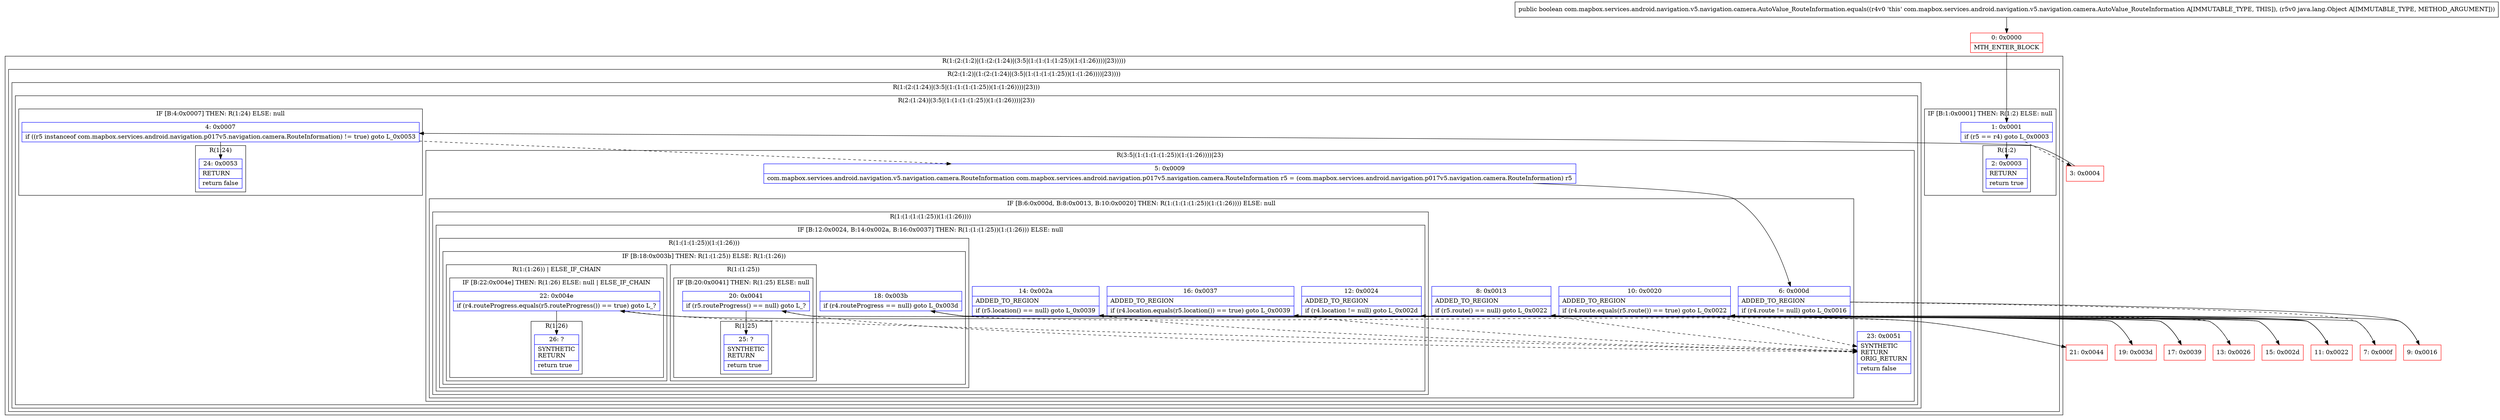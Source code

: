 digraph "CFG forcom.mapbox.services.android.navigation.v5.navigation.camera.AutoValue_RouteInformation.equals(Ljava\/lang\/Object;)Z" {
subgraph cluster_Region_2132325572 {
label = "R(1:(2:(1:2)|(1:(2:(1:24)|(3:5|(1:(1:(1:(1:25))(1:(1:26))))|23)))))";
node [shape=record,color=blue];
subgraph cluster_Region_1408939019 {
label = "R(2:(1:2)|(1:(2:(1:24)|(3:5|(1:(1:(1:(1:25))(1:(1:26))))|23))))";
node [shape=record,color=blue];
subgraph cluster_IfRegion_767179535 {
label = "IF [B:1:0x0001] THEN: R(1:2) ELSE: null";
node [shape=record,color=blue];
Node_1 [shape=record,label="{1\:\ 0x0001|if (r5 == r4) goto L_0x0003\l}"];
subgraph cluster_Region_1132039574 {
label = "R(1:2)";
node [shape=record,color=blue];
Node_2 [shape=record,label="{2\:\ 0x0003|RETURN\l|return true\l}"];
}
}
subgraph cluster_Region_2038284201 {
label = "R(1:(2:(1:24)|(3:5|(1:(1:(1:(1:25))(1:(1:26))))|23)))";
node [shape=record,color=blue];
subgraph cluster_Region_2132870753 {
label = "R(2:(1:24)|(3:5|(1:(1:(1:(1:25))(1:(1:26))))|23))";
node [shape=record,color=blue];
subgraph cluster_IfRegion_54470857 {
label = "IF [B:4:0x0007] THEN: R(1:24) ELSE: null";
node [shape=record,color=blue];
Node_4 [shape=record,label="{4\:\ 0x0007|if ((r5 instanceof com.mapbox.services.android.navigation.p017v5.navigation.camera.RouteInformation) != true) goto L_0x0053\l}"];
subgraph cluster_Region_203751429 {
label = "R(1:24)";
node [shape=record,color=blue];
Node_24 [shape=record,label="{24\:\ 0x0053|RETURN\l|return false\l}"];
}
}
subgraph cluster_Region_1054610018 {
label = "R(3:5|(1:(1:(1:(1:25))(1:(1:26))))|23)";
node [shape=record,color=blue];
Node_5 [shape=record,label="{5\:\ 0x0009|com.mapbox.services.android.navigation.v5.navigation.camera.RouteInformation com.mapbox.services.android.navigation.p017v5.navigation.camera.RouteInformation r5 = (com.mapbox.services.android.navigation.p017v5.navigation.camera.RouteInformation) r5\l}"];
subgraph cluster_IfRegion_618571004 {
label = "IF [B:6:0x000d, B:8:0x0013, B:10:0x0020] THEN: R(1:(1:(1:(1:25))(1:(1:26)))) ELSE: null";
node [shape=record,color=blue];
Node_6 [shape=record,label="{6\:\ 0x000d|ADDED_TO_REGION\l|if (r4.route != null) goto L_0x0016\l}"];
Node_8 [shape=record,label="{8\:\ 0x0013|ADDED_TO_REGION\l|if (r5.route() == null) goto L_0x0022\l}"];
Node_10 [shape=record,label="{10\:\ 0x0020|ADDED_TO_REGION\l|if (r4.route.equals(r5.route()) == true) goto L_0x0022\l}"];
subgraph cluster_Region_405894879 {
label = "R(1:(1:(1:(1:25))(1:(1:26))))";
node [shape=record,color=blue];
subgraph cluster_IfRegion_1723222872 {
label = "IF [B:12:0x0024, B:14:0x002a, B:16:0x0037] THEN: R(1:(1:(1:25))(1:(1:26))) ELSE: null";
node [shape=record,color=blue];
Node_12 [shape=record,label="{12\:\ 0x0024|ADDED_TO_REGION\l|if (r4.location != null) goto L_0x002d\l}"];
Node_14 [shape=record,label="{14\:\ 0x002a|ADDED_TO_REGION\l|if (r5.location() == null) goto L_0x0039\l}"];
Node_16 [shape=record,label="{16\:\ 0x0037|ADDED_TO_REGION\l|if (r4.location.equals(r5.location()) == true) goto L_0x0039\l}"];
subgraph cluster_Region_1867807158 {
label = "R(1:(1:(1:25))(1:(1:26)))";
node [shape=record,color=blue];
subgraph cluster_IfRegion_366444021 {
label = "IF [B:18:0x003b] THEN: R(1:(1:25)) ELSE: R(1:(1:26))";
node [shape=record,color=blue];
Node_18 [shape=record,label="{18\:\ 0x003b|if (r4.routeProgress == null) goto L_0x003d\l}"];
subgraph cluster_Region_836137570 {
label = "R(1:(1:25))";
node [shape=record,color=blue];
subgraph cluster_IfRegion_1831958114 {
label = "IF [B:20:0x0041] THEN: R(1:25) ELSE: null";
node [shape=record,color=blue];
Node_20 [shape=record,label="{20\:\ 0x0041|if (r5.routeProgress() == null) goto L_?\l}"];
subgraph cluster_Region_574782729 {
label = "R(1:25)";
node [shape=record,color=blue];
Node_25 [shape=record,label="{25\:\ ?|SYNTHETIC\lRETURN\l|return true\l}"];
}
}
}
subgraph cluster_Region_1855400254 {
label = "R(1:(1:26)) | ELSE_IF_CHAIN\l";
node [shape=record,color=blue];
subgraph cluster_IfRegion_866137764 {
label = "IF [B:22:0x004e] THEN: R(1:26) ELSE: null | ELSE_IF_CHAIN\l";
node [shape=record,color=blue];
Node_22 [shape=record,label="{22\:\ 0x004e|if (r4.routeProgress.equals(r5.routeProgress()) == true) goto L_?\l}"];
subgraph cluster_Region_1073859020 {
label = "R(1:26)";
node [shape=record,color=blue];
Node_26 [shape=record,label="{26\:\ ?|SYNTHETIC\lRETURN\l|return true\l}"];
}
}
}
}
}
}
}
}
Node_23 [shape=record,label="{23\:\ 0x0051|SYNTHETIC\lRETURN\lORIG_RETURN\l|return false\l}"];
}
}
}
}
}
Node_0 [shape=record,color=red,label="{0\:\ 0x0000|MTH_ENTER_BLOCK\l}"];
Node_3 [shape=record,color=red,label="{3\:\ 0x0004}"];
Node_7 [shape=record,color=red,label="{7\:\ 0x000f}"];
Node_9 [shape=record,color=red,label="{9\:\ 0x0016}"];
Node_11 [shape=record,color=red,label="{11\:\ 0x0022}"];
Node_13 [shape=record,color=red,label="{13\:\ 0x0026}"];
Node_15 [shape=record,color=red,label="{15\:\ 0x002d}"];
Node_17 [shape=record,color=red,label="{17\:\ 0x0039}"];
Node_19 [shape=record,color=red,label="{19\:\ 0x003d}"];
Node_21 [shape=record,color=red,label="{21\:\ 0x0044}"];
MethodNode[shape=record,label="{public boolean com.mapbox.services.android.navigation.v5.navigation.camera.AutoValue_RouteInformation.equals((r4v0 'this' com.mapbox.services.android.navigation.v5.navigation.camera.AutoValue_RouteInformation A[IMMUTABLE_TYPE, THIS]), (r5v0 java.lang.Object A[IMMUTABLE_TYPE, METHOD_ARGUMENT])) }"];
MethodNode -> Node_0;
Node_1 -> Node_2;
Node_1 -> Node_3[style=dashed];
Node_4 -> Node_5[style=dashed];
Node_4 -> Node_24;
Node_5 -> Node_6;
Node_6 -> Node_7[style=dashed];
Node_6 -> Node_9;
Node_8 -> Node_23[style=dashed];
Node_8 -> Node_11;
Node_10 -> Node_11;
Node_10 -> Node_23[style=dashed];
Node_12 -> Node_13[style=dashed];
Node_12 -> Node_15;
Node_14 -> Node_23[style=dashed];
Node_14 -> Node_17;
Node_16 -> Node_17;
Node_16 -> Node_23[style=dashed];
Node_18 -> Node_19;
Node_18 -> Node_21[style=dashed];
Node_20 -> Node_23[style=dashed];
Node_20 -> Node_25;
Node_22 -> Node_23[style=dashed];
Node_22 -> Node_26;
Node_0 -> Node_1;
Node_3 -> Node_4;
Node_7 -> Node_8;
Node_9 -> Node_10;
Node_11 -> Node_12;
Node_13 -> Node_14;
Node_15 -> Node_16;
Node_17 -> Node_18;
Node_19 -> Node_20;
Node_21 -> Node_22;
}

